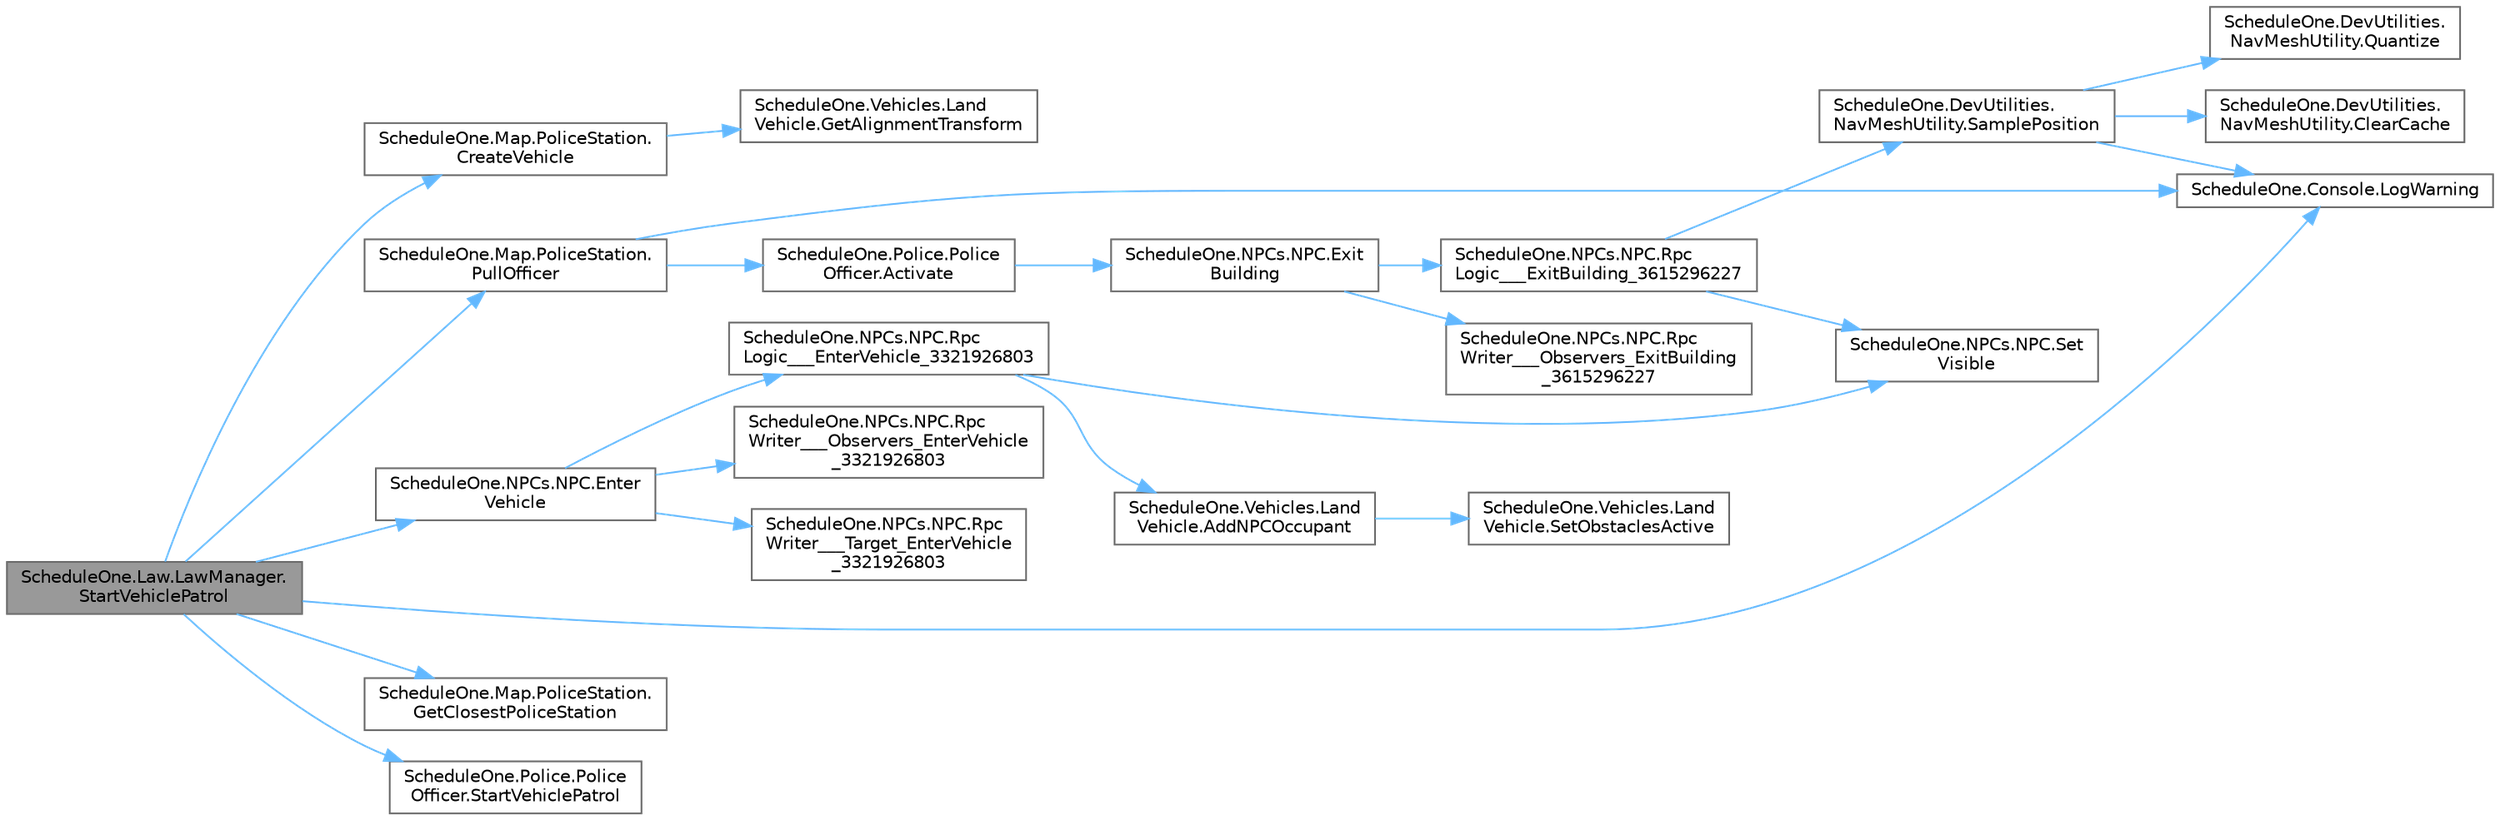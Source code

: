 digraph "ScheduleOne.Law.LawManager.StartVehiclePatrol"
{
 // LATEX_PDF_SIZE
  bgcolor="transparent";
  edge [fontname=Helvetica,fontsize=10,labelfontname=Helvetica,labelfontsize=10];
  node [fontname=Helvetica,fontsize=10,shape=box,height=0.2,width=0.4];
  rankdir="LR";
  Node1 [id="Node000001",label="ScheduleOne.Law.LawManager.\lStartVehiclePatrol",height=0.2,width=0.4,color="gray40", fillcolor="grey60", style="filled", fontcolor="black",tooltip=" "];
  Node1 -> Node2 [id="edge1_Node000001_Node000002",color="steelblue1",style="solid",tooltip=" "];
  Node2 [id="Node000002",label="ScheduleOne.Map.PoliceStation.\lCreateVehicle",height=0.2,width=0.4,color="grey40", fillcolor="white", style="filled",URL="$class_schedule_one_1_1_map_1_1_police_station.html#a32f044e973f3887b765aeed644b328b0",tooltip=" "];
  Node2 -> Node3 [id="edge2_Node000002_Node000003",color="steelblue1",style="solid",tooltip=" "];
  Node3 [id="Node000003",label="ScheduleOne.Vehicles.Land\lVehicle.GetAlignmentTransform",height=0.2,width=0.4,color="grey40", fillcolor="white", style="filled",URL="$class_schedule_one_1_1_vehicles_1_1_land_vehicle.html#a3a22a9a163d76b83b614789f64be0050",tooltip=" "];
  Node1 -> Node4 [id="edge3_Node000001_Node000004",color="steelblue1",style="solid",tooltip=" "];
  Node4 [id="Node000004",label="ScheduleOne.NPCs.NPC.Enter\lVehicle",height=0.2,width=0.4,color="grey40", fillcolor="white", style="filled",URL="$class_schedule_one_1_1_n_p_cs_1_1_n_p_c.html#a817ac8b4ae152431c93d34d289ea89f8",tooltip=" "];
  Node4 -> Node5 [id="edge4_Node000004_Node000005",color="steelblue1",style="solid",tooltip=" "];
  Node5 [id="Node000005",label="ScheduleOne.NPCs.NPC.Rpc\lLogic___EnterVehicle_3321926803",height=0.2,width=0.4,color="grey40", fillcolor="white", style="filled",URL="$class_schedule_one_1_1_n_p_cs_1_1_n_p_c.html#ae6263ea921d680e9e55b5fd229e55916",tooltip=" "];
  Node5 -> Node6 [id="edge5_Node000005_Node000006",color="steelblue1",style="solid",tooltip=" "];
  Node6 [id="Node000006",label="ScheduleOne.Vehicles.Land\lVehicle.AddNPCOccupant",height=0.2,width=0.4,color="grey40", fillcolor="white", style="filled",URL="$class_schedule_one_1_1_vehicles_1_1_land_vehicle.html#a85cd01fadf2e7bc2b26585eb691c390e",tooltip=" "];
  Node6 -> Node7 [id="edge6_Node000006_Node000007",color="steelblue1",style="solid",tooltip=" "];
  Node7 [id="Node000007",label="ScheduleOne.Vehicles.Land\lVehicle.SetObstaclesActive",height=0.2,width=0.4,color="grey40", fillcolor="white", style="filled",URL="$class_schedule_one_1_1_vehicles_1_1_land_vehicle.html#af5406934b9d6997a3082757a34072cc1",tooltip=" "];
  Node5 -> Node8 [id="edge7_Node000005_Node000008",color="steelblue1",style="solid",tooltip=" "];
  Node8 [id="Node000008",label="ScheduleOne.NPCs.NPC.Set\lVisible",height=0.2,width=0.4,color="grey40", fillcolor="white", style="filled",URL="$class_schedule_one_1_1_n_p_cs_1_1_n_p_c.html#a99df0fe4d950f946237d6a3c7293f855",tooltip=" "];
  Node4 -> Node9 [id="edge8_Node000004_Node000009",color="steelblue1",style="solid",tooltip=" "];
  Node9 [id="Node000009",label="ScheduleOne.NPCs.NPC.Rpc\lWriter___Observers_EnterVehicle\l_3321926803",height=0.2,width=0.4,color="grey40", fillcolor="white", style="filled",URL="$class_schedule_one_1_1_n_p_cs_1_1_n_p_c.html#a6b4b4bf2845fa2afa51dd0399389e8ea",tooltip=" "];
  Node4 -> Node10 [id="edge9_Node000004_Node000010",color="steelblue1",style="solid",tooltip=" "];
  Node10 [id="Node000010",label="ScheduleOne.NPCs.NPC.Rpc\lWriter___Target_EnterVehicle\l_3321926803",height=0.2,width=0.4,color="grey40", fillcolor="white", style="filled",URL="$class_schedule_one_1_1_n_p_cs_1_1_n_p_c.html#afd9b9f190bbd5e430412d83ccaa29b09",tooltip=" "];
  Node1 -> Node11 [id="edge10_Node000001_Node000011",color="steelblue1",style="solid",tooltip=" "];
  Node11 [id="Node000011",label="ScheduleOne.Map.PoliceStation.\lGetClosestPoliceStation",height=0.2,width=0.4,color="grey40", fillcolor="white", style="filled",URL="$class_schedule_one_1_1_map_1_1_police_station.html#a83d854b15dcae4b2f905e83511d6fe04",tooltip=" "];
  Node1 -> Node12 [id="edge11_Node000001_Node000012",color="steelblue1",style="solid",tooltip=" "];
  Node12 [id="Node000012",label="ScheduleOne.Console.LogWarning",height=0.2,width=0.4,color="grey40", fillcolor="white", style="filled",URL="$class_schedule_one_1_1_console.html#a4af4a471d16b1029b44a8121bf41d45c",tooltip=" "];
  Node1 -> Node13 [id="edge12_Node000001_Node000013",color="steelblue1",style="solid",tooltip=" "];
  Node13 [id="Node000013",label="ScheduleOne.Map.PoliceStation.\lPullOfficer",height=0.2,width=0.4,color="grey40", fillcolor="white", style="filled",URL="$class_schedule_one_1_1_map_1_1_police_station.html#a958df76da4a416c3436259a32cb6787f",tooltip=" "];
  Node13 -> Node14 [id="edge13_Node000013_Node000014",color="steelblue1",style="solid",tooltip=" "];
  Node14 [id="Node000014",label="ScheduleOne.Police.Police\lOfficer.Activate",height=0.2,width=0.4,color="grey40", fillcolor="white", style="filled",URL="$class_schedule_one_1_1_police_1_1_police_officer.html#ab00f82436e4b7e15c063f24a3cfbc870",tooltip="Activates this instance."];
  Node14 -> Node15 [id="edge14_Node000014_Node000015",color="steelblue1",style="solid",tooltip=" "];
  Node15 [id="Node000015",label="ScheduleOne.NPCs.NPC.Exit\lBuilding",height=0.2,width=0.4,color="grey40", fillcolor="white", style="filled",URL="$class_schedule_one_1_1_n_p_cs_1_1_n_p_c.html#ad516c5ad55ebd09aaab0c26a23a89b16",tooltip=" "];
  Node15 -> Node16 [id="edge15_Node000015_Node000016",color="steelblue1",style="solid",tooltip=" "];
  Node16 [id="Node000016",label="ScheduleOne.NPCs.NPC.Rpc\lLogic___ExitBuilding_3615296227",height=0.2,width=0.4,color="grey40", fillcolor="white", style="filled",URL="$class_schedule_one_1_1_n_p_cs_1_1_n_p_c.html#a1714a54d4533a10a84911b5060fafce1",tooltip=" "];
  Node16 -> Node17 [id="edge16_Node000016_Node000017",color="steelblue1",style="solid",tooltip=" "];
  Node17 [id="Node000017",label="ScheduleOne.DevUtilities.\lNavMeshUtility.SamplePosition",height=0.2,width=0.4,color="grey40", fillcolor="white", style="filled",URL="$class_schedule_one_1_1_dev_utilities_1_1_nav_mesh_utility.html#ab1c71af5ffb7825626a983580ecbd17c",tooltip=" "];
  Node17 -> Node18 [id="edge17_Node000017_Node000018",color="steelblue1",style="solid",tooltip=" "];
  Node18 [id="Node000018",label="ScheduleOne.DevUtilities.\lNavMeshUtility.ClearCache",height=0.2,width=0.4,color="grey40", fillcolor="white", style="filled",URL="$class_schedule_one_1_1_dev_utilities_1_1_nav_mesh_utility.html#a02b6ecb1059e46e6cc5fea613d5265f3",tooltip=" "];
  Node17 -> Node12 [id="edge18_Node000017_Node000012",color="steelblue1",style="solid",tooltip=" "];
  Node17 -> Node19 [id="edge19_Node000017_Node000019",color="steelblue1",style="solid",tooltip=" "];
  Node19 [id="Node000019",label="ScheduleOne.DevUtilities.\lNavMeshUtility.Quantize",height=0.2,width=0.4,color="grey40", fillcolor="white", style="filled",URL="$class_schedule_one_1_1_dev_utilities_1_1_nav_mesh_utility.html#ae52b43707c4a373f9e826bcd662948f5",tooltip=" "];
  Node16 -> Node8 [id="edge20_Node000016_Node000008",color="steelblue1",style="solid",tooltip=" "];
  Node15 -> Node20 [id="edge21_Node000015_Node000020",color="steelblue1",style="solid",tooltip=" "];
  Node20 [id="Node000020",label="ScheduleOne.NPCs.NPC.Rpc\lWriter___Observers_ExitBuilding\l_3615296227",height=0.2,width=0.4,color="grey40", fillcolor="white", style="filled",URL="$class_schedule_one_1_1_n_p_cs_1_1_n_p_c.html#aa10392893316a752a84cdb15a3afc894",tooltip=" "];
  Node13 -> Node12 [id="edge22_Node000013_Node000012",color="steelblue1",style="solid",tooltip=" "];
  Node1 -> Node21 [id="edge23_Node000001_Node000021",color="steelblue1",style="solid",tooltip=" "];
  Node21 [id="Node000021",label="ScheduleOne.Police.Police\lOfficer.StartVehiclePatrol",height=0.2,width=0.4,color="grey40", fillcolor="white", style="filled",URL="$class_schedule_one_1_1_police_1_1_police_officer.html#a2b42cddfe61a6bffec82f303e3ee1de9",tooltip="Starts the vehicle patrol."];
}
